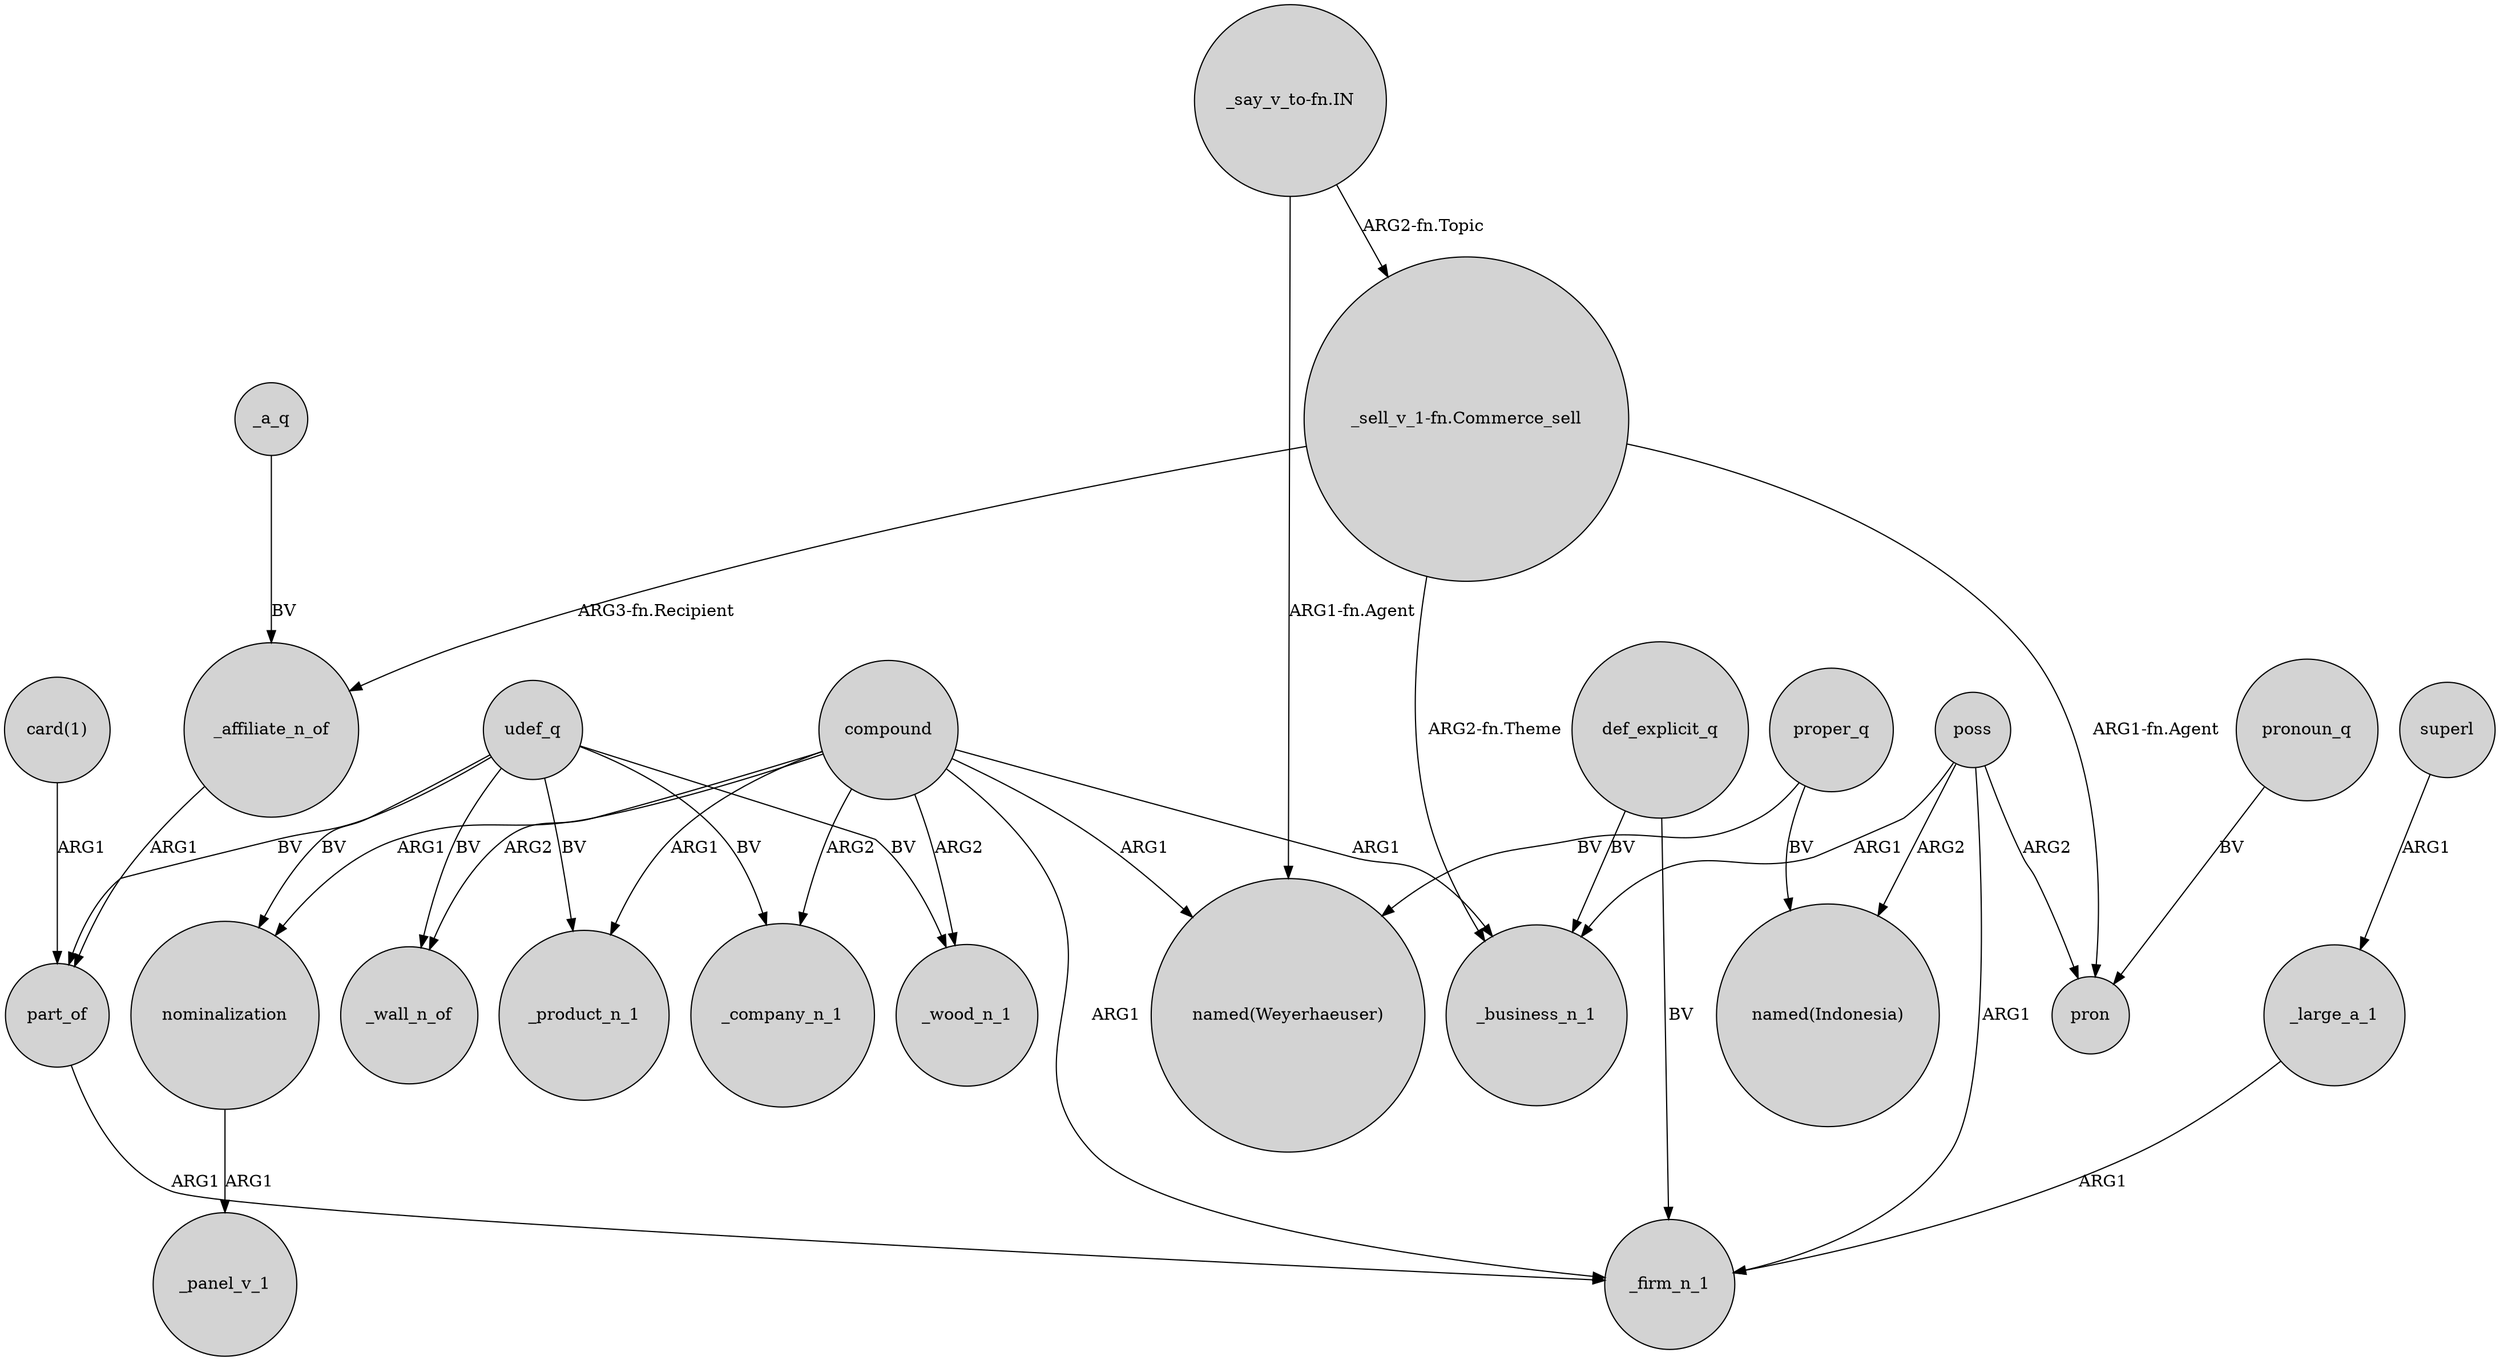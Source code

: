 digraph {
	node [shape=circle style=filled]
	superl -> _large_a_1 [label=ARG1]
	"_say_v_to-fn.IN" -> "named(Weyerhaeuser)" [label="ARG1-fn.Agent"]
	nominalization -> _panel_v_1 [label=ARG1]
	compound -> _product_n_1 [label=ARG1]
	_affiliate_n_of -> part_of [label=ARG1]
	udef_q -> part_of [label=BV]
	proper_q -> "named(Indonesia)" [label=BV]
	poss -> pron [label=ARG2]
	compound -> "named(Weyerhaeuser)" [label=ARG1]
	compound -> _company_n_1 [label=ARG2]
	poss -> "named(Indonesia)" [label=ARG2]
	udef_q -> _wood_n_1 [label=BV]
	poss -> _business_n_1 [label=ARG1]
	part_of -> _firm_n_1 [label=ARG1]
	proper_q -> "named(Weyerhaeuser)" [label=BV]
	"_sell_v_1-fn.Commerce_sell" -> _business_n_1 [label="ARG2-fn.Theme"]
	"_sell_v_1-fn.Commerce_sell" -> _affiliate_n_of [label="ARG3-fn.Recipient"]
	_large_a_1 -> _firm_n_1 [label=ARG1]
	"_say_v_to-fn.IN" -> "_sell_v_1-fn.Commerce_sell" [label="ARG2-fn.Topic"]
	pronoun_q -> pron [label=BV]
	compound -> _business_n_1 [label=ARG1]
	def_explicit_q -> _firm_n_1 [label=BV]
	compound -> _firm_n_1 [label=ARG1]
	udef_q -> nominalization [label=BV]
	poss -> _firm_n_1 [label=ARG1]
	"card(1)" -> part_of [label=ARG1]
	_a_q -> _affiliate_n_of [label=BV]
	udef_q -> _product_n_1 [label=BV]
	compound -> _wood_n_1 [label=ARG2]
	compound -> _wall_n_of [label=ARG2]
	"_sell_v_1-fn.Commerce_sell" -> pron [label="ARG1-fn.Agent"]
	compound -> nominalization [label=ARG1]
	udef_q -> _company_n_1 [label=BV]
	udef_q -> _wall_n_of [label=BV]
	def_explicit_q -> _business_n_1 [label=BV]
}
